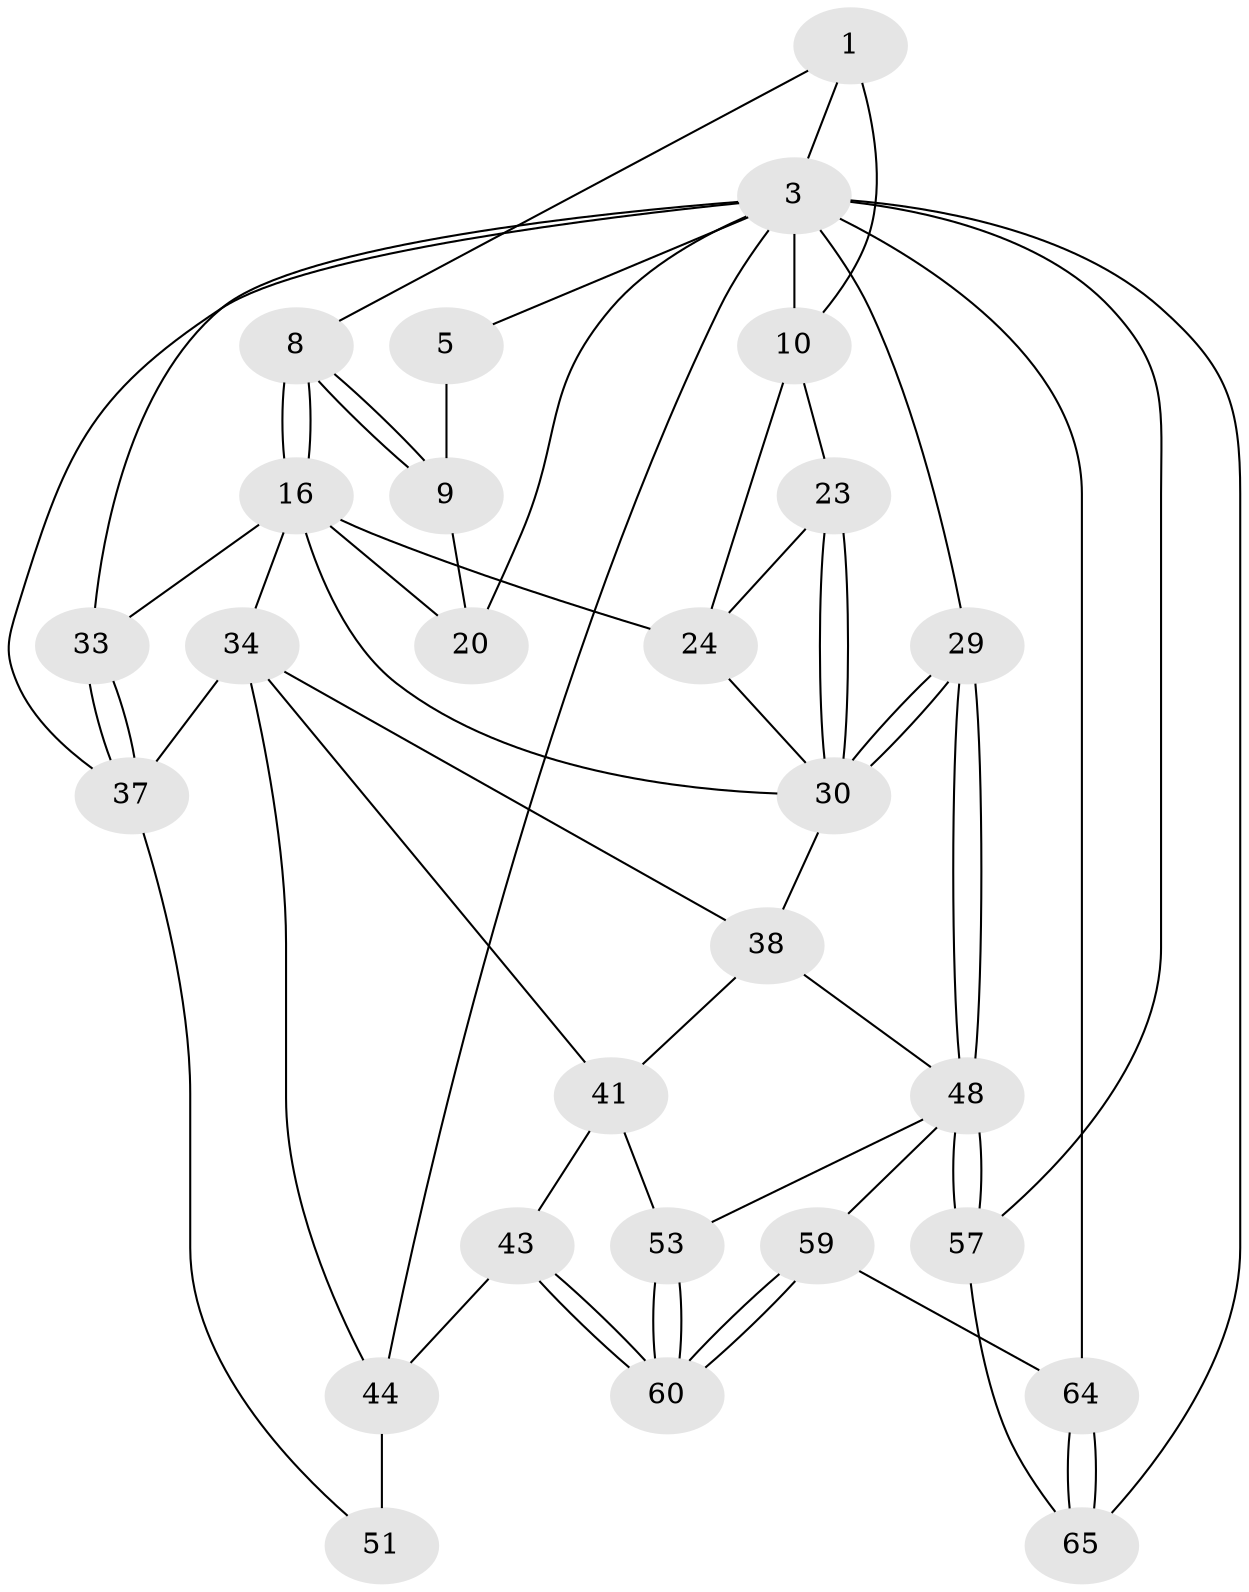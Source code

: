 // original degree distribution, {3: 0.029411764705882353, 4: 0.22058823529411764, 5: 0.5588235294117647, 6: 0.19117647058823528}
// Generated by graph-tools (version 1.1) at 2025/21/03/04/25 18:21:35]
// undirected, 27 vertices, 62 edges
graph export_dot {
graph [start="1"]
  node [color=gray90,style=filled];
  1 [pos="+0.49653733490784413+0",super="+2+7"];
  3 [pos="+1+0",super="+4+54+12"];
  5 [pos="+0+0",super="+6"];
  8 [pos="+0.34763084942402966+0.15707019686766718"];
  9 [pos="+0.2708958813837571+0.04420446385499594",super="+15"];
  10 [pos="+0.7546222280291811+0.02090444617015528",super="+14+11"];
  16 [pos="+0.35911414555240323+0.24479999309479553",super="+17"];
  20 [pos="+0.11470407995727867+0.17578150039273255"];
  23 [pos="+0.7580065142472339+0.2773395083341312"];
  24 [pos="+0.6032012904189705+0.2036987072760914",super="+26"];
  29 [pos="+0.7553383280760058+0.561604516912723"];
  30 [pos="+0.7221092781771778+0.45855357633824667",super="+31"];
  33 [pos="+0+0.3720052533601545"];
  34 [pos="+0.1965111370341475+0.40207269313662986",super="+40+35"];
  37 [pos="+0+0.45398953985157414",super="+46"];
  38 [pos="+0.4663345021687741+0.48653648727337195",super="+39"];
  41 [pos="+0.27851427418757013+0.6322081483179539",super="+42"];
  43 [pos="+0.21286879624829844+0.7600423862989993"];
  44 [pos="+0.17634889805044118+0.77214722372725",super="+45+66"];
  48 [pos="+0.739522449010106+0.6097133505881929",super="+49"];
  51 [pos="+0+0.7712831753541396"];
  53 [pos="+0.47790203444398915+0.6480059575850117"];
  57 [pos="+0.8042279311900025+0.6741199522550234",super="+61"];
  59 [pos="+0.4678939624987793+0.9080901992438811"];
  60 [pos="+0.4655030388822442+0.904576169968471"];
  64 [pos="+0.9534990355132427+1",super="+67"];
  65 [pos="+0.9177235071581177+1"];
  1 -- 10 [weight=2];
  1 -- 3;
  1 -- 8;
  3 -- 33;
  3 -- 5;
  3 -- 20;
  3 -- 44;
  3 -- 64 [weight=2];
  3 -- 65;
  3 -- 57 [weight=2];
  3 -- 10 [weight=3];
  3 -- 29;
  3 -- 37;
  5 -- 9 [weight=2];
  8 -- 9;
  8 -- 9;
  8 -- 16;
  8 -- 16;
  9 -- 20;
  10 -- 23;
  10 -- 24;
  16 -- 33;
  16 -- 34;
  16 -- 20;
  16 -- 30;
  16 -- 24;
  23 -- 24;
  23 -- 30;
  23 -- 30;
  24 -- 30;
  29 -- 30;
  29 -- 30;
  29 -- 48;
  29 -- 48;
  30 -- 38;
  33 -- 37;
  33 -- 37;
  34 -- 41;
  34 -- 38;
  34 -- 44;
  34 -- 37 [weight=2];
  37 -- 51;
  38 -- 41;
  38 -- 48;
  41 -- 43;
  41 -- 53;
  43 -- 44;
  43 -- 60;
  43 -- 60;
  44 -- 51 [weight=2];
  48 -- 57 [weight=2];
  48 -- 57;
  48 -- 53;
  48 -- 59;
  53 -- 60;
  53 -- 60;
  57 -- 65;
  59 -- 60;
  59 -- 60;
  59 -- 64;
  64 -- 65;
  64 -- 65;
}
